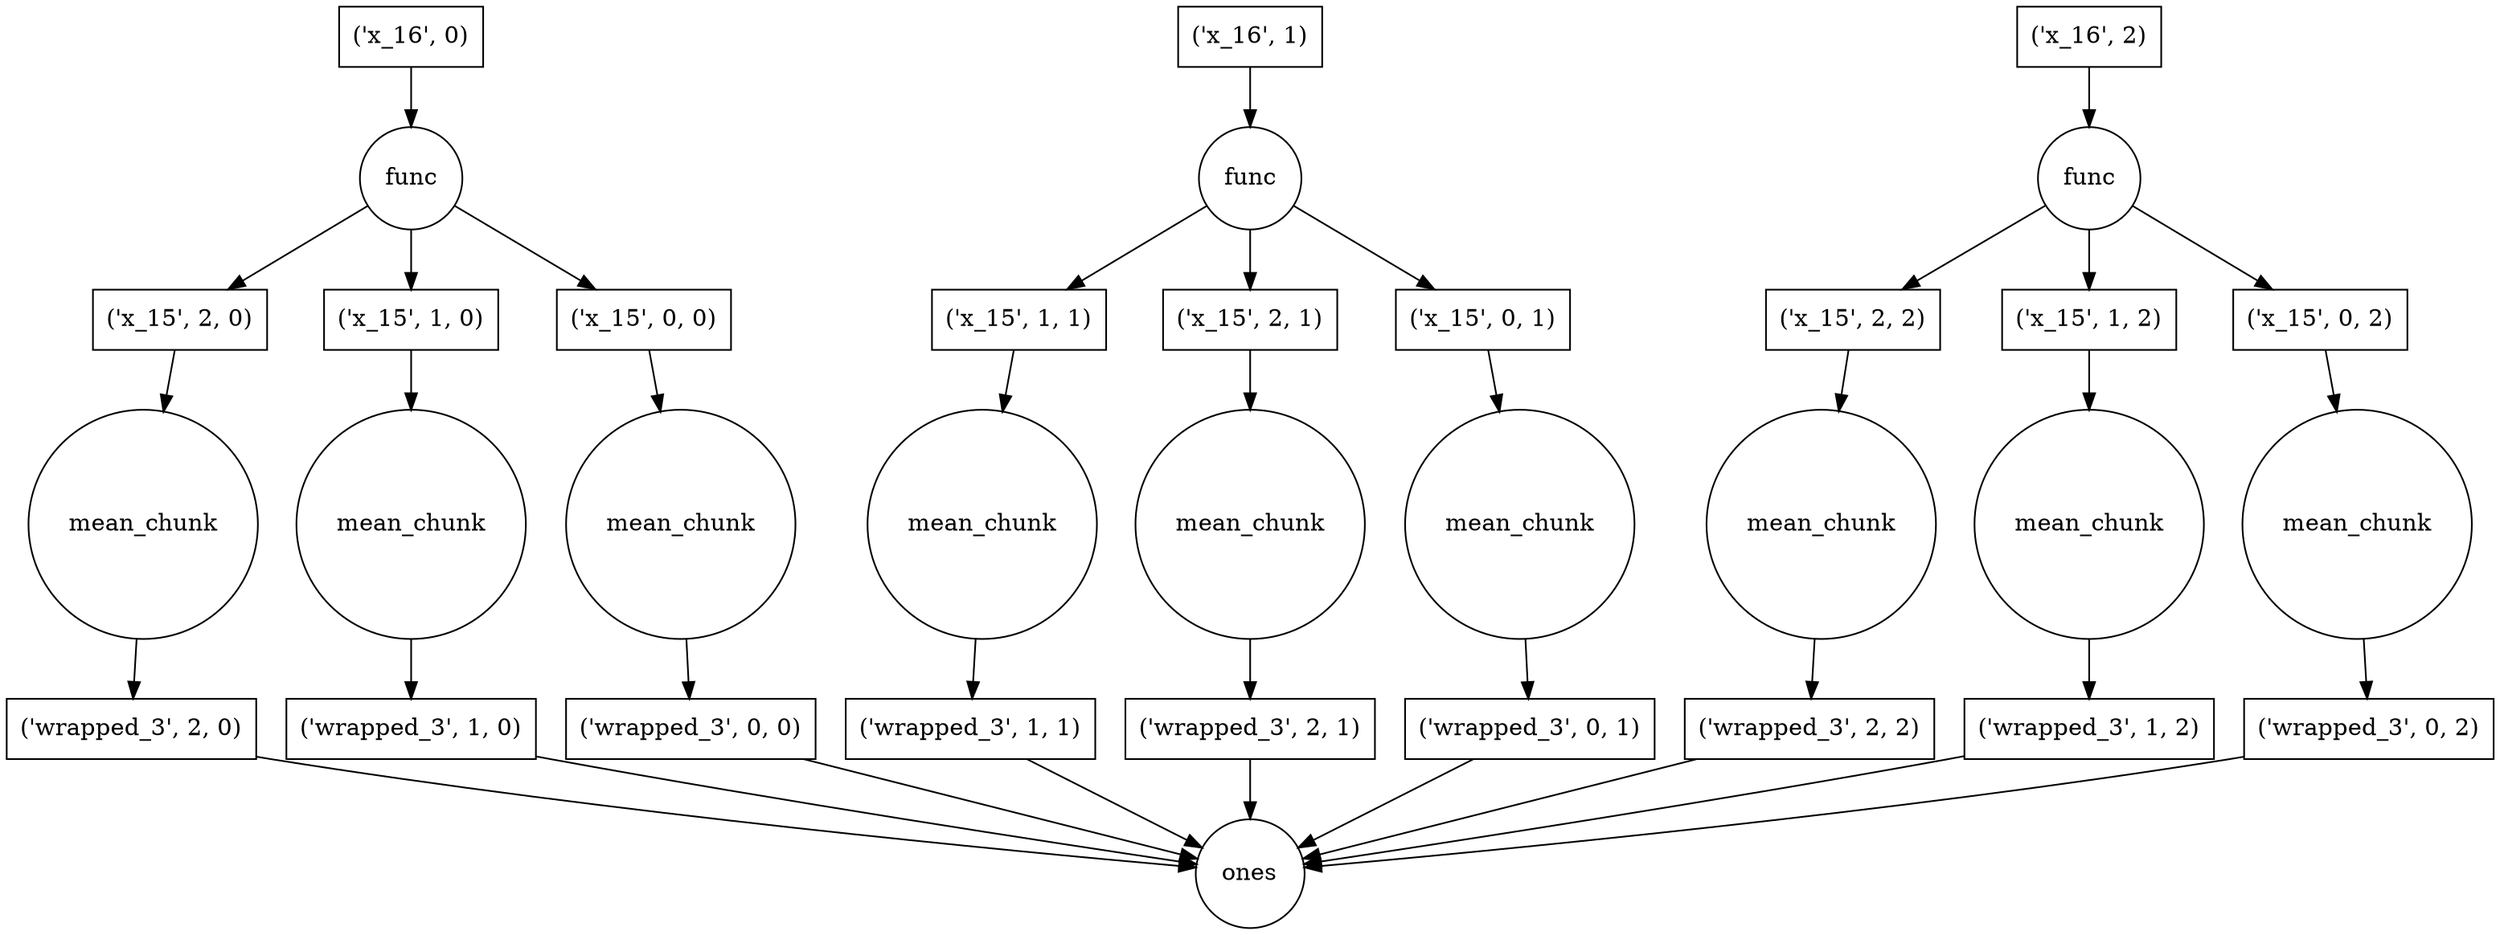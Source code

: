 strict digraph G {
"((<functools.partial object at 0x7fa68b622578>, ('wrapped_3', 2, 2)), 'function')" [shape=circle, label=mean_chunk];
"((<functools.partial object at 0x7fa68b622578>, ('wrapped_3', 1, 1)), 'function')" [shape=circle, label=mean_chunk];
"((<functools.partial object at 0x7fa68b622578>, ('wrapped_3', 0, 2)), 'function')" [shape=circle, label=mean_chunk];
"('wrapped_3', 1, 0)" [shape=box, label="('wrapped_3', 1, 0)"];
3593040825946926106 [shape=circle, label=func];
"('x_16', 2)" [shape=box];
"('wrapped_3', 1, 1)" [shape=box, label="('wrapped_3', 1, 1)"];
"('wrapped_3', 1, 2)" [shape=box, label="('wrapped_3', 1, 2)"];
"('x_15', 1, 1)" [shape=box, label="('x_15', 1, 1)"];
"('x_15', 2, 0)" [shape=box, label="('x_15', 2, 0)"];
"('x_15', 2, 1)" [shape=box, label="('x_15', 2, 1)"];
"((<functools.partial object at 0x7fa68b622578>, ('wrapped_3', 2, 0)), 'function')" [shape=circle, label=mean_chunk];
"('x_15', 2, 2)" [shape=box, label="('x_15', 2, 2)"];
"('wrapped_3', 2, 1)" [shape=box, label="('wrapped_3', 2, 1)"];
"((<functools.partial object at 0x7fa68b622578>, ('wrapped_3', 1, 0)), 'function')" [shape=circle, label=mean_chunk];
"('wrapped_3', 2, 0)" [shape=box, label="('wrapped_3', 2, 0)"];
"((<functools.partial object at 0x7fa68b622578>, ('wrapped_3', 0, 0)), 'function')" [shape=circle, label=mean_chunk];
"((<functools.partial object at 0x7fa68b622578>, ('wrapped_3', 0, 1)), 'function')" [shape=circle, label=mean_chunk];
"('wrapped_3', 2, 2)" [shape=box, label="('wrapped_3', 2, 2)"];
"('x_15', 1, 0)" [shape=box, label="('x_15', 1, 0)"];
"('x_16', 0)" [shape=box];
2399775148357831097 [shape=circle, label=func];
"((<functools.partial object at 0x7fa68b622578>, ('wrapped_3', 2, 1)), 'function')" [shape=circle, label=mean_chunk];
"('x_15', 1, 2)" [shape=box, label="('x_15', 1, 2)"];
"((<function ones at 0x7fa6a14ff230>, (5, 5)), 'function')" [shape=circle, label=ones];
7668023444851802335 [shape=circle, label=func];
"('wrapped_3', 0, 2)" [shape=box, label="('wrapped_3', 0, 2)"];
"((<functools.partial object at 0x7fa68b622578>, ('wrapped_3', 1, 2)), 'function')" [shape=circle, label=mean_chunk];
"('x_15', 0, 2)" [shape=box, label="('x_15', 0, 2)"];
"('wrapped_3', 0, 1)" [shape=box, label="('wrapped_3', 0, 1)"];
"('wrapped_3', 0, 0)" [shape=box, label="('wrapped_3', 0, 0)"];
"('x_16', 1)" [shape=box];
"('x_15', 0, 0)" [shape=box, label="('x_15', 0, 0)"];
"('x_15', 0, 1)" [shape=box, label="('x_15', 0, 1)"];
"((<functools.partial object at 0x7fa68b622578>, ('wrapped_3', 2, 2)), 'function')" -> "('wrapped_3', 2, 2)";
"((<functools.partial object at 0x7fa68b622578>, ('wrapped_3', 1, 1)), 'function')" -> "('wrapped_3', 1, 1)";
"((<functools.partial object at 0x7fa68b622578>, ('wrapped_3', 0, 2)), 'function')" -> "('wrapped_3', 0, 2)";
"('wrapped_3', 1, 0)" -> "((<function ones at 0x7fa6a14ff230>, (5, 5)), 'function')";
3593040825946926106 -> "('x_15', 0, 1)";
3593040825946926106 -> "('x_15', 2, 1)";
3593040825946926106 -> "('x_15', 1, 1)";
"('x_16', 2)" -> 2399775148357831097;
"('wrapped_3', 1, 1)" -> "((<function ones at 0x7fa6a14ff230>, (5, 5)), 'function')";
"('wrapped_3', 1, 2)" -> "((<function ones at 0x7fa6a14ff230>, (5, 5)), 'function')";
"('x_15', 1, 1)" -> "((<functools.partial object at 0x7fa68b622578>, ('wrapped_3', 1, 1)), 'function')";
"('x_15', 2, 0)" -> "((<functools.partial object at 0x7fa68b622578>, ('wrapped_3', 2, 0)), 'function')";
"('x_15', 2, 1)" -> "((<functools.partial object at 0x7fa68b622578>, ('wrapped_3', 2, 1)), 'function')";
"((<functools.partial object at 0x7fa68b622578>, ('wrapped_3', 2, 0)), 'function')" -> "('wrapped_3', 2, 0)";
"('x_15', 2, 2)" -> "((<functools.partial object at 0x7fa68b622578>, ('wrapped_3', 2, 2)), 'function')";
"('wrapped_3', 2, 1)" -> "((<function ones at 0x7fa6a14ff230>, (5, 5)), 'function')";
"((<functools.partial object at 0x7fa68b622578>, ('wrapped_3', 1, 0)), 'function')" -> "('wrapped_3', 1, 0)";
"('wrapped_3', 2, 0)" -> "((<function ones at 0x7fa6a14ff230>, (5, 5)), 'function')";
"((<functools.partial object at 0x7fa68b622578>, ('wrapped_3', 0, 0)), 'function')" -> "('wrapped_3', 0, 0)";
"((<functools.partial object at 0x7fa68b622578>, ('wrapped_3', 0, 1)), 'function')" -> "('wrapped_3', 0, 1)";
"('wrapped_3', 2, 2)" -> "((<function ones at 0x7fa6a14ff230>, (5, 5)), 'function')";
"('x_15', 1, 0)" -> "((<functools.partial object at 0x7fa68b622578>, ('wrapped_3', 1, 0)), 'function')";
"('x_16', 0)" -> 7668023444851802335;
2399775148357831097 -> "('x_15', 1, 2)";
2399775148357831097 -> "('x_15', 2, 2)";
2399775148357831097 -> "('x_15', 0, 2)";
"((<functools.partial object at 0x7fa68b622578>, ('wrapped_3', 2, 1)), 'function')" -> "('wrapped_3', 2, 1)";
"('x_15', 1, 2)" -> "((<functools.partial object at 0x7fa68b622578>, ('wrapped_3', 1, 2)), 'function')";
7668023444851802335 -> "('x_15', 0, 0)";
7668023444851802335 -> "('x_15', 1, 0)";
7668023444851802335 -> "('x_15', 2, 0)";
"('wrapped_3', 0, 2)" -> "((<function ones at 0x7fa6a14ff230>, (5, 5)), 'function')";
"((<functools.partial object at 0x7fa68b622578>, ('wrapped_3', 1, 2)), 'function')" -> "('wrapped_3', 1, 2)";
"('x_15', 0, 2)" -> "((<functools.partial object at 0x7fa68b622578>, ('wrapped_3', 0, 2)), 'function')";
"('wrapped_3', 0, 1)" -> "((<function ones at 0x7fa6a14ff230>, (5, 5)), 'function')";
"('wrapped_3', 0, 0)" -> "((<function ones at 0x7fa6a14ff230>, (5, 5)), 'function')";
"('x_16', 1)" -> 3593040825946926106;
"('x_15', 0, 0)" -> "((<functools.partial object at 0x7fa68b622578>, ('wrapped_3', 0, 0)), 'function')";
"('x_15', 0, 1)" -> "((<functools.partial object at 0x7fa68b622578>, ('wrapped_3', 0, 1)), 'function')";
}
